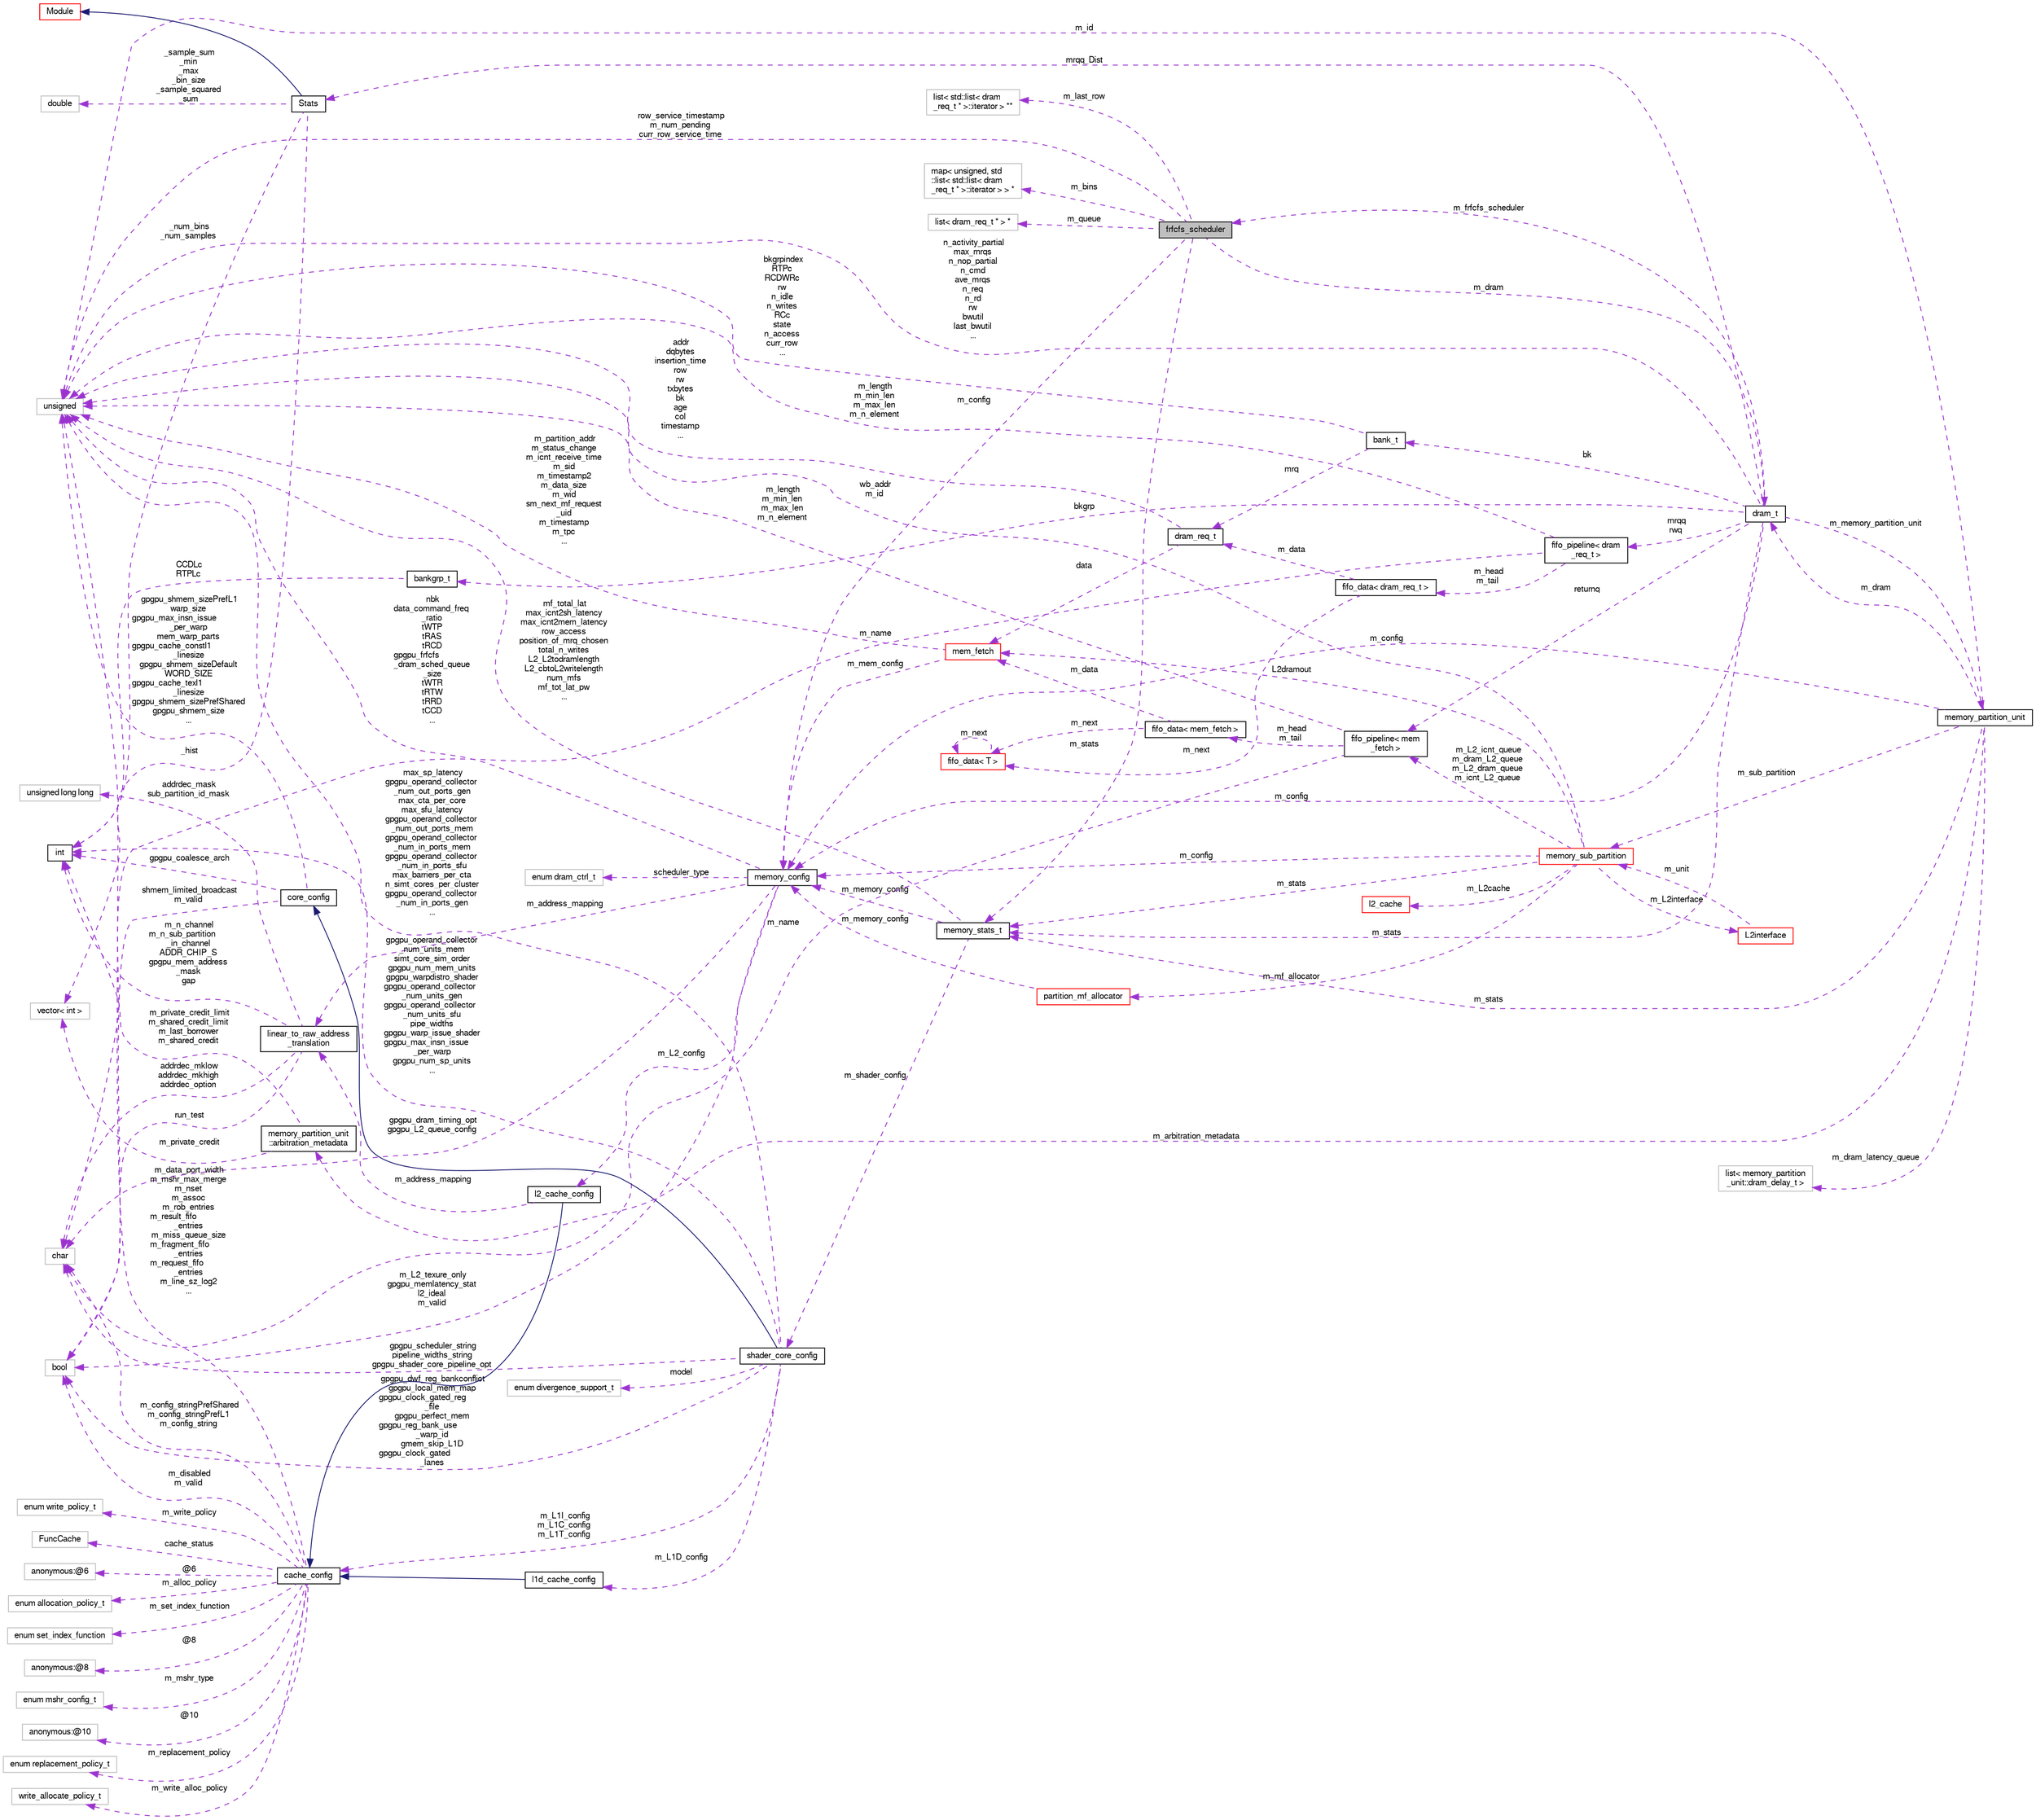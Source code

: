 digraph "frfcfs_scheduler"
{
  bgcolor="transparent";
  edge [fontname="FreeSans",fontsize="10",labelfontname="FreeSans",labelfontsize="10"];
  node [fontname="FreeSans",fontsize="10",shape=record];
  rankdir="LR";
  Node1 [label="frfcfs_scheduler",height=0.2,width=0.4,color="black", fillcolor="grey75", style="filled", fontcolor="black"];
  Node2 -> Node1 [dir="back",color="darkorchid3",fontsize="10",style="dashed",label=" m_bins" ,fontname="FreeSans"];
  Node2 [label="map\< unsigned, std\l::list\< std::list\< dram\l_req_t * \>::iterator \> \> *",height=0.2,width=0.4,color="grey75"];
  Node3 -> Node1 [dir="back",color="darkorchid3",fontsize="10",style="dashed",label=" m_queue" ,fontname="FreeSans"];
  Node3 [label="list\< dram_req_t * \> *",height=0.2,width=0.4,color="grey75"];
  Node4 -> Node1 [dir="back",color="darkorchid3",fontsize="10",style="dashed",label=" m_config" ,fontname="FreeSans"];
  Node4 [label="memory_config",height=0.2,width=0.4,color="black",URL="$structmemory__config.html"];
  Node5 -> Node4 [dir="back",color="darkorchid3",fontsize="10",style="dashed",label=" scheduler_type" ,fontname="FreeSans"];
  Node5 [label="enum dram_ctrl_t",height=0.2,width=0.4,color="grey75"];
  Node6 -> Node4 [dir="back",color="darkorchid3",fontsize="10",style="dashed",label=" gpgpu_dram_timing_opt\ngpgpu_L2_queue_config" ,fontname="FreeSans"];
  Node6 [label="char",height=0.2,width=0.4,color="grey75"];
  Node7 -> Node4 [dir="back",color="darkorchid3",fontsize="10",style="dashed",label=" m_L2_texure_only\ngpgpu_memlatency_stat\nl2_ideal\nm_valid" ,fontname="FreeSans"];
  Node7 [label="bool",height=0.2,width=0.4,color="grey75"];
  Node8 -> Node4 [dir="back",color="darkorchid3",fontsize="10",style="dashed",label=" nbk\ndata_command_freq\l_ratio\ntWTP\ntRAS\ntRCD\ngpgpu_frfcfs\l_dram_sched_queue\l_size\ntWTR\ntRTW\ntRRD\ntCCD\n..." ,fontname="FreeSans"];
  Node8 [label="unsigned",height=0.2,width=0.4,color="grey75"];
  Node9 -> Node4 [dir="back",color="darkorchid3",fontsize="10",style="dashed",label=" m_address_mapping" ,fontname="FreeSans"];
  Node9 [label="linear_to_raw_address\l_translation",height=0.2,width=0.4,color="black",URL="$classlinear__to__raw__address__translation.html"];
  Node10 -> Node9 [dir="back",color="darkorchid3",fontsize="10",style="dashed",label=" addrdec_mask\nsub_partition_id_mask" ,fontname="FreeSans"];
  Node10 [label="unsigned long long",height=0.2,width=0.4,color="grey75"];
  Node6 -> Node9 [dir="back",color="darkorchid3",fontsize="10",style="dashed",label=" addrdec_mklow\naddrdec_mkhigh\naddrdec_option" ,fontname="FreeSans"];
  Node11 -> Node9 [dir="back",color="darkorchid3",fontsize="10",style="dashed",label=" m_n_channel\nm_n_sub_partition\l_in_channel\nADDR_CHIP_S\ngpgpu_mem_address\l_mask\ngap" ,fontname="FreeSans"];
  Node11 [label="int",height=0.2,width=0.4,color="black",URL="$classint.html"];
  Node7 -> Node9 [dir="back",color="darkorchid3",fontsize="10",style="dashed",label=" run_test" ,fontname="FreeSans"];
  Node12 -> Node4 [dir="back",color="darkorchid3",fontsize="10",style="dashed",label=" m_L2_config" ,fontname="FreeSans"];
  Node12 [label="l2_cache_config",height=0.2,width=0.4,color="black",URL="$classl2__cache__config.html"];
  Node13 -> Node12 [dir="back",color="midnightblue",fontsize="10",style="solid",fontname="FreeSans"];
  Node13 [label="cache_config",height=0.2,width=0.4,color="black",URL="$classcache__config.html"];
  Node6 -> Node13 [dir="back",color="darkorchid3",fontsize="10",style="dashed",label=" m_config_stringPrefShared\nm_config_stringPrefL1\nm_config_string" ,fontname="FreeSans"];
  Node14 -> Node13 [dir="back",color="darkorchid3",fontsize="10",style="dashed",label=" m_write_alloc_policy" ,fontname="FreeSans"];
  Node14 [label="write_allocate_policy_t",height=0.2,width=0.4,color="grey75"];
  Node15 -> Node13 [dir="back",color="darkorchid3",fontsize="10",style="dashed",label=" m_write_policy" ,fontname="FreeSans"];
  Node15 [label="enum write_policy_t",height=0.2,width=0.4,color="grey75"];
  Node7 -> Node13 [dir="back",color="darkorchid3",fontsize="10",style="dashed",label=" m_disabled\nm_valid" ,fontname="FreeSans"];
  Node16 -> Node13 [dir="back",color="darkorchid3",fontsize="10",style="dashed",label=" cache_status" ,fontname="FreeSans"];
  Node16 [label="FuncCache",height=0.2,width=0.4,color="grey75"];
  Node17 -> Node13 [dir="back",color="darkorchid3",fontsize="10",style="dashed",label=" @6" ,fontname="FreeSans"];
  Node17 [label="anonymous:@6",height=0.2,width=0.4,color="grey75"];
  Node18 -> Node13 [dir="back",color="darkorchid3",fontsize="10",style="dashed",label=" m_alloc_policy" ,fontname="FreeSans"];
  Node18 [label="enum allocation_policy_t",height=0.2,width=0.4,color="grey75"];
  Node19 -> Node13 [dir="back",color="darkorchid3",fontsize="10",style="dashed",label=" m_set_index_function" ,fontname="FreeSans"];
  Node19 [label="enum set_index_function",height=0.2,width=0.4,color="grey75"];
  Node20 -> Node13 [dir="back",color="darkorchid3",fontsize="10",style="dashed",label=" @8" ,fontname="FreeSans"];
  Node20 [label="anonymous:@8",height=0.2,width=0.4,color="grey75"];
  Node21 -> Node13 [dir="back",color="darkorchid3",fontsize="10",style="dashed",label=" m_mshr_type" ,fontname="FreeSans"];
  Node21 [label="enum mshr_config_t",height=0.2,width=0.4,color="grey75"];
  Node8 -> Node13 [dir="back",color="darkorchid3",fontsize="10",style="dashed",label=" m_data_port_width\nm_mshr_max_merge\nm_nset\nm_assoc\nm_rob_entries\nm_result_fifo\l_entries\nm_miss_queue_size\nm_fragment_fifo\l_entries\nm_request_fifo\l_entries\nm_line_sz_log2\n..." ,fontname="FreeSans"];
  Node22 -> Node13 [dir="back",color="darkorchid3",fontsize="10",style="dashed",label=" @10" ,fontname="FreeSans"];
  Node22 [label="anonymous:@10",height=0.2,width=0.4,color="grey75"];
  Node23 -> Node13 [dir="back",color="darkorchid3",fontsize="10",style="dashed",label=" m_replacement_policy" ,fontname="FreeSans"];
  Node23 [label="enum replacement_policy_t",height=0.2,width=0.4,color="grey75"];
  Node9 -> Node12 [dir="back",color="darkorchid3",fontsize="10",style="dashed",label=" m_address_mapping" ,fontname="FreeSans"];
  Node24 -> Node1 [dir="back",color="darkorchid3",fontsize="10",style="dashed",label=" m_stats" ,fontname="FreeSans"];
  Node24 [label="memory_stats_t",height=0.2,width=0.4,color="black",URL="$classmemory__stats__t.html"];
  Node25 -> Node24 [dir="back",color="darkorchid3",fontsize="10",style="dashed",label=" m_shader_config" ,fontname="FreeSans"];
  Node25 [label="shader_core_config",height=0.2,width=0.4,color="black",URL="$structshader__core__config.html"];
  Node26 -> Node25 [dir="back",color="midnightblue",fontsize="10",style="solid",fontname="FreeSans"];
  Node26 [label="core_config",height=0.2,width=0.4,color="black",URL="$structcore__config.html"];
  Node11 -> Node26 [dir="back",color="darkorchid3",fontsize="10",style="dashed",label=" gpgpu_coalesce_arch" ,fontname="FreeSans"];
  Node7 -> Node26 [dir="back",color="darkorchid3",fontsize="10",style="dashed",label=" shmem_limited_broadcast\nm_valid" ,fontname="FreeSans"];
  Node8 -> Node26 [dir="back",color="darkorchid3",fontsize="10",style="dashed",label=" gpgpu_shmem_sizePrefL1\nwarp_size\ngpgpu_max_insn_issue\l_per_warp\nmem_warp_parts\ngpgpu_cache_constl1\l_linesize\ngpgpu_shmem_sizeDefault\nWORD_SIZE\ngpgpu_cache_texl1\l_linesize\ngpgpu_shmem_sizePrefShared\ngpgpu_shmem_size\n..." ,fontname="FreeSans"];
  Node27 -> Node25 [dir="back",color="darkorchid3",fontsize="10",style="dashed",label=" m_L1D_config" ,fontname="FreeSans"];
  Node27 [label="l1d_cache_config",height=0.2,width=0.4,color="black",URL="$classl1d__cache__config.html"];
  Node13 -> Node27 [dir="back",color="midnightblue",fontsize="10",style="solid",fontname="FreeSans"];
  Node6 -> Node25 [dir="back",color="darkorchid3",fontsize="10",style="dashed",label=" gpgpu_scheduler_string\npipeline_widths_string\ngpgpu_shader_core_pipeline_opt" ,fontname="FreeSans"];
  Node28 -> Node25 [dir="back",color="darkorchid3",fontsize="10",style="dashed",label=" model" ,fontname="FreeSans"];
  Node28 [label="enum divergence_support_t",height=0.2,width=0.4,color="grey75"];
  Node11 -> Node25 [dir="back",color="darkorchid3",fontsize="10",style="dashed",label=" gpgpu_operand_collector\l_num_units_mem\nsimt_core_sim_order\ngpgpu_num_mem_units\ngpgpu_warpdistro_shader\ngpgpu_operand_collector\l_num_units_gen\ngpgpu_operand_collector\l_num_units_sfu\npipe_widths\ngpgpu_warp_issue_shader\ngpgpu_max_insn_issue\l_per_warp\ngpgpu_num_sp_units\n..." ,fontname="FreeSans"];
  Node7 -> Node25 [dir="back",color="darkorchid3",fontsize="10",style="dashed",label=" gpgpu_dwf_reg_bankconflict\ngpgpu_local_mem_map\ngpgpu_clock_gated_reg\l_file\ngpgpu_perfect_mem\ngpgpu_reg_bank_use\l_warp_id\ngmem_skip_L1D\ngpgpu_clock_gated\l_lanes" ,fontname="FreeSans"];
  Node13 -> Node25 [dir="back",color="darkorchid3",fontsize="10",style="dashed",label=" m_L1I_config\nm_L1C_config\nm_L1T_config" ,fontname="FreeSans"];
  Node8 -> Node25 [dir="back",color="darkorchid3",fontsize="10",style="dashed",label=" max_sp_latency\ngpgpu_operand_collector\l_num_out_ports_gen\nmax_cta_per_core\nmax_sfu_latency\ngpgpu_operand_collector\l_num_out_ports_mem\ngpgpu_operand_collector\l_num_in_ports_mem\ngpgpu_operand_collector\l_num_in_ports_sfu\nmax_barriers_per_cta\nn_simt_cores_per_cluster\ngpgpu_operand_collector\l_num_in_ports_gen\n..." ,fontname="FreeSans"];
  Node4 -> Node24 [dir="back",color="darkorchid3",fontsize="10",style="dashed",label=" m_memory_config" ,fontname="FreeSans"];
  Node8 -> Node24 [dir="back",color="darkorchid3",fontsize="10",style="dashed",label=" mf_total_lat\nmax_icnt2sh_latency\nmax_icnt2mem_latency\nrow_access\nposition_of_mrq_chosen\ntotal_n_writes\nL2_L2todramlength\nL2_cbtoL2writelength\nnum_mfs\nmf_tot_lat_pw\n..." ,fontname="FreeSans"];
  Node29 -> Node1 [dir="back",color="darkorchid3",fontsize="10",style="dashed",label=" m_dram" ,fontname="FreeSans"];
  Node29 [label="dram_t",height=0.2,width=0.4,color="black",URL="$classdram__t.html"];
  Node1 -> Node29 [dir="back",color="darkorchid3",fontsize="10",style="dashed",label=" m_frfcfs_scheduler" ,fontname="FreeSans"];
  Node30 -> Node29 [dir="back",color="darkorchid3",fontsize="10",style="dashed",label=" bk" ,fontname="FreeSans"];
  Node30 [label="bank_t",height=0.2,width=0.4,color="black",URL="$structbank__t.html"];
  Node31 -> Node30 [dir="back",color="darkorchid3",fontsize="10",style="dashed",label=" mrq" ,fontname="FreeSans"];
  Node31 [label="dram_req_t",height=0.2,width=0.4,color="black",URL="$classdram__req__t.html"];
  Node32 -> Node31 [dir="back",color="darkorchid3",fontsize="10",style="dashed",label=" data" ,fontname="FreeSans"];
  Node32 [label="mem_fetch",height=0.2,width=0.4,color="red",URL="$classmem__fetch.html"];
  Node4 -> Node32 [dir="back",color="darkorchid3",fontsize="10",style="dashed",label=" m_mem_config" ,fontname="FreeSans"];
  Node8 -> Node32 [dir="back",color="darkorchid3",fontsize="10",style="dashed",label=" m_partition_addr\nm_status_change\nm_icnt_receive_time\nm_sid\nm_timestamp2\nm_data_size\nm_wid\nsm_next_mf_request\l_uid\nm_timestamp\nm_tpc\n..." ,fontname="FreeSans"];
  Node8 -> Node31 [dir="back",color="darkorchid3",fontsize="10",style="dashed",label=" addr\ndqbytes\ninsertion_time\nrow\nrw\ntxbytes\nbk\nage\ncol\ntimestamp\n..." ,fontname="FreeSans"];
  Node8 -> Node30 [dir="back",color="darkorchid3",fontsize="10",style="dashed",label=" bkgrpindex\nRTPc\nRCDWRc\nrw\nn_idle\nn_writes\nRCc\nstate\nn_access\ncurr_row\n..." ,fontname="FreeSans"];
  Node56 -> Node29 [dir="back",color="darkorchid3",fontsize="10",style="dashed",label=" mrqq\nrwq" ,fontname="FreeSans"];
  Node56 [label="fifo_pipeline\< dram\l_req_t \>",height=0.2,width=0.4,color="black",URL="$classfifo__pipeline.html"];
  Node6 -> Node56 [dir="back",color="darkorchid3",fontsize="10",style="dashed",label=" m_name" ,fontname="FreeSans"];
  Node8 -> Node56 [dir="back",color="darkorchid3",fontsize="10",style="dashed",label=" m_length\nm_min_len\nm_max_len\nm_n_element" ,fontname="FreeSans"];
  Node57 -> Node56 [dir="back",color="darkorchid3",fontsize="10",style="dashed",label=" m_head\nm_tail" ,fontname="FreeSans"];
  Node57 [label="fifo_data\< dram_req_t \>",height=0.2,width=0.4,color="black",URL="$structfifo__data.html"];
  Node58 -> Node57 [dir="back",color="darkorchid3",fontsize="10",style="dashed",label=" m_next" ,fontname="FreeSans"];
  Node58 [label="fifo_data\< T \>",height=0.2,width=0.4,color="red",URL="$structfifo__data.html"];
  Node58 -> Node58 [dir="back",color="darkorchid3",fontsize="10",style="dashed",label=" m_next" ,fontname="FreeSans"];
  Node31 -> Node57 [dir="back",color="darkorchid3",fontsize="10",style="dashed",label=" m_data" ,fontname="FreeSans"];
  Node60 -> Node29 [dir="back",color="darkorchid3",fontsize="10",style="dashed",label=" bkgrp" ,fontname="FreeSans"];
  Node60 [label="bankgrp_t",height=0.2,width=0.4,color="black",URL="$structbankgrp__t.html"];
  Node11 -> Node60 [dir="back",color="darkorchid3",fontsize="10",style="dashed",label=" CCDLc\nRTPLc" ,fontname="FreeSans"];
  Node4 -> Node29 [dir="back",color="darkorchid3",fontsize="10",style="dashed",label=" m_config" ,fontname="FreeSans"];
  Node61 -> Node29 [dir="back",color="darkorchid3",fontsize="10",style="dashed",label=" m_memory_partition_unit" ,fontname="FreeSans"];
  Node61 [label="memory_partition_unit",height=0.2,width=0.4,color="black",URL="$classmemory__partition__unit.html"];
  Node62 -> Node61 [dir="back",color="darkorchid3",fontsize="10",style="dashed",label=" m_arbitration_metadata" ,fontname="FreeSans"];
  Node62 [label="memory_partition_unit\l::arbitration_metadata",height=0.2,width=0.4,color="black",URL="$classmemory__partition__unit_1_1arbitration__metadata.html"];
  Node63 -> Node62 [dir="back",color="darkorchid3",fontsize="10",style="dashed",label=" m_private_credit" ,fontname="FreeSans"];
  Node63 [label="vector\< int \>",height=0.2,width=0.4,color="grey75"];
  Node11 -> Node62 [dir="back",color="darkorchid3",fontsize="10",style="dashed",label=" m_private_credit_limit\nm_shared_credit_limit\nm_last_borrower\nm_shared_credit" ,fontname="FreeSans"];
  Node4 -> Node61 [dir="back",color="darkorchid3",fontsize="10",style="dashed",label=" m_config" ,fontname="FreeSans"];
  Node24 -> Node61 [dir="back",color="darkorchid3",fontsize="10",style="dashed",label=" m_stats" ,fontname="FreeSans"];
  Node64 -> Node61 [dir="back",color="darkorchid3",fontsize="10",style="dashed",label=" m_dram_latency_queue" ,fontname="FreeSans"];
  Node64 [label="list\< memory_partition\l_unit::dram_delay_t \>",height=0.2,width=0.4,color="grey75"];
  Node29 -> Node61 [dir="back",color="darkorchid3",fontsize="10",style="dashed",label=" m_dram" ,fontname="FreeSans"];
  Node8 -> Node61 [dir="back",color="darkorchid3",fontsize="10",style="dashed",label=" m_id" ,fontname="FreeSans"];
  Node65 -> Node61 [dir="back",color="darkorchid3",fontsize="10",style="dashed",label=" m_sub_partition" ,fontname="FreeSans"];
  Node65 [label="memory_sub_partition",height=0.2,width=0.4,color="red",URL="$classmemory__sub__partition.html"];
  Node66 -> Node65 [dir="back",color="darkorchid3",fontsize="10",style="dashed",label=" m_L2interface" ,fontname="FreeSans"];
  Node66 [label="L2interface",height=0.2,width=0.4,color="red",URL="$classL2interface.html"];
  Node65 -> Node66 [dir="back",color="darkorchid3",fontsize="10",style="dashed",label=" m_unit" ,fontname="FreeSans"];
  Node68 -> Node65 [dir="back",color="darkorchid3",fontsize="10",style="dashed",label=" m_mf_allocator" ,fontname="FreeSans"];
  Node68 [label="partition_mf_allocator",height=0.2,width=0.4,color="red",URL="$classpartition__mf__allocator.html"];
  Node4 -> Node68 [dir="back",color="darkorchid3",fontsize="10",style="dashed",label=" m_memory_config" ,fontname="FreeSans"];
  Node70 -> Node65 [dir="back",color="darkorchid3",fontsize="10",style="dashed",label=" m_L2cache" ,fontname="FreeSans"];
  Node70 [label="l2_cache",height=0.2,width=0.4,color="red",URL="$classl2__cache.html"];
  Node4 -> Node65 [dir="back",color="darkorchid3",fontsize="10",style="dashed",label=" m_config" ,fontname="FreeSans"];
  Node24 -> Node65 [dir="back",color="darkorchid3",fontsize="10",style="dashed",label=" m_stats" ,fontname="FreeSans"];
  Node32 -> Node65 [dir="back",color="darkorchid3",fontsize="10",style="dashed",label=" L2dramout" ,fontname="FreeSans"];
  Node88 -> Node65 [dir="back",color="darkorchid3",fontsize="10",style="dashed",label=" m_L2_icnt_queue\nm_dram_L2_queue\nm_L2_dram_queue\nm_icnt_L2_queue" ,fontname="FreeSans"];
  Node88 [label="fifo_pipeline\< mem\l_fetch \>",height=0.2,width=0.4,color="black",URL="$classfifo__pipeline.html"];
  Node89 -> Node88 [dir="back",color="darkorchid3",fontsize="10",style="dashed",label=" m_head\nm_tail" ,fontname="FreeSans"];
  Node89 [label="fifo_data\< mem_fetch \>",height=0.2,width=0.4,color="black",URL="$structfifo__data.html"];
  Node58 -> Node89 [dir="back",color="darkorchid3",fontsize="10",style="dashed",label=" m_next" ,fontname="FreeSans"];
  Node32 -> Node89 [dir="back",color="darkorchid3",fontsize="10",style="dashed",label=" m_data" ,fontname="FreeSans"];
  Node6 -> Node88 [dir="back",color="darkorchid3",fontsize="10",style="dashed",label=" m_name" ,fontname="FreeSans"];
  Node8 -> Node88 [dir="back",color="darkorchid3",fontsize="10",style="dashed",label=" m_length\nm_min_len\nm_max_len\nm_n_element" ,fontname="FreeSans"];
  Node8 -> Node65 [dir="back",color="darkorchid3",fontsize="10",style="dashed",label=" wb_addr\nm_id" ,fontname="FreeSans"];
  Node24 -> Node29 [dir="back",color="darkorchid3",fontsize="10",style="dashed",label=" m_stats" ,fontname="FreeSans"];
  Node91 -> Node29 [dir="back",color="darkorchid3",fontsize="10",style="dashed",label=" mrqq_Dist" ,fontname="FreeSans"];
  Node91 [label="Stats",height=0.2,width=0.4,color="black",URL="$classStats.html"];
  Node92 -> Node91 [dir="back",color="midnightblue",fontsize="10",style="solid",fontname="FreeSans"];
  Node92 [label="Module",height=0.2,width=0.4,color="red",URL="$classModule.html"];
  Node94 -> Node91 [dir="back",color="darkorchid3",fontsize="10",style="dashed",label=" _sample_sum\n_min\n_max\n_bin_size\n_sample_squared\l_sum" ,fontname="FreeSans"];
  Node94 [label="double",height=0.2,width=0.4,color="grey75"];
  Node11 -> Node91 [dir="back",color="darkorchid3",fontsize="10",style="dashed",label=" _num_bins\n_num_samples" ,fontname="FreeSans"];
  Node63 -> Node91 [dir="back",color="darkorchid3",fontsize="10",style="dashed",label=" _hist" ,fontname="FreeSans"];
  Node88 -> Node29 [dir="back",color="darkorchid3",fontsize="10",style="dashed",label=" returnq" ,fontname="FreeSans"];
  Node8 -> Node29 [dir="back",color="darkorchid3",fontsize="10",style="dashed",label=" n_activity_partial\nmax_mrqs\nn_nop_partial\nn_cmd\nave_mrqs\nn_req\nn_rd\nrw\nbwutil\nlast_bwutil\n..." ,fontname="FreeSans"];
  Node95 -> Node1 [dir="back",color="darkorchid3",fontsize="10",style="dashed",label=" m_last_row" ,fontname="FreeSans"];
  Node95 [label="list\< std::list\< dram\l_req_t * \>::iterator \> **",height=0.2,width=0.4,color="grey75"];
  Node8 -> Node1 [dir="back",color="darkorchid3",fontsize="10",style="dashed",label=" row_service_timestamp\nm_num_pending\ncurr_row_service_time" ,fontname="FreeSans"];
}
